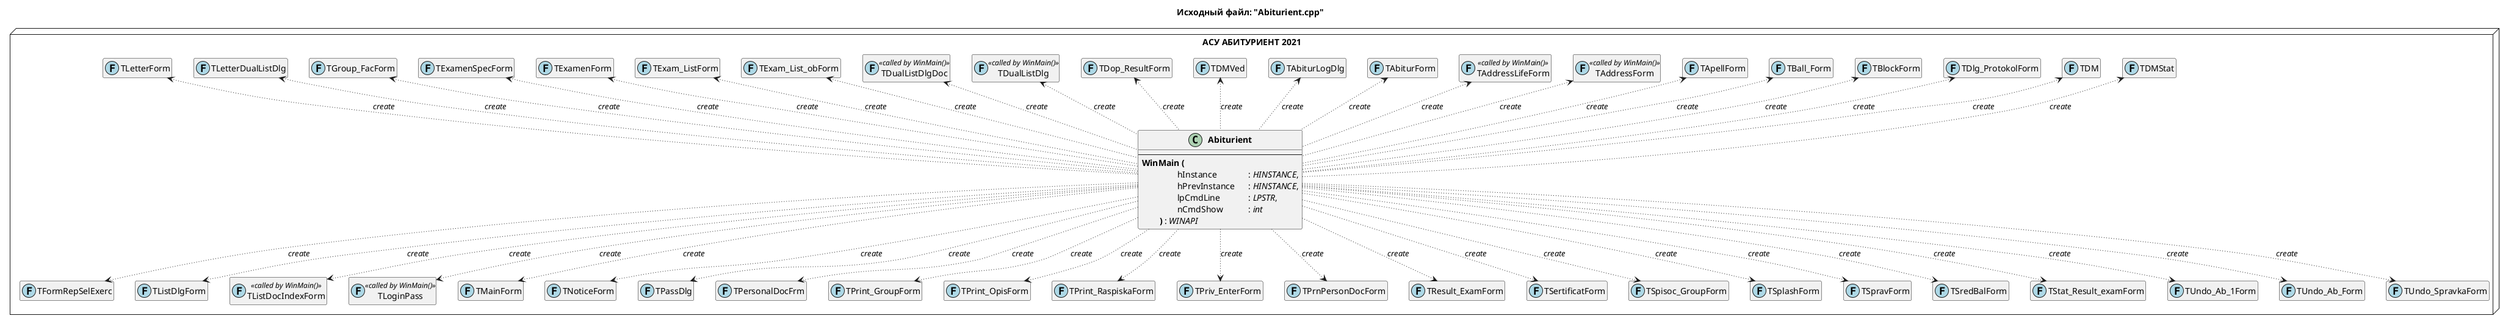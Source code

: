 @startuml Abiturient.cpp

title Исходный файл: "Abiturient.cpp"

package "АСУ АБИТУРИЕНТ 2021" <<Node>> {
    class "<b>Abiturient</b>" {
        '  ..(NO FIELDS)..
        --
        <b>WinMain (</b>
                \t\thInstance \t\t: <i>HINSTANCE</i>,
                \t\thPrevInstance \t: <i>HINSTANCE</i>,
                \t\tlpCmdLine \t\t: <i>LPSTR</i>,
                \t\tnCmdShow \t\t: <i>int</i>
            \t<b>)</b> : <i>WINAPI</i>
    }

    class TAbiturForm           <<F, Lightblue>>
    class TAbiturLogDlg         <<F, Lightblue>>
    class TAddressForm          <<F, Lightblue, called by WinMain()>>
    class TAddressLifeForm      <<F, Lightblue, called by WinMain()>>
    class TApellForm            <<F, Lightblue>>
    class TBall_Form            <<F, Lightblue>>
    class TBlockForm            <<F, Lightblue>>
    class TDlg_ProtokolForm     <<F, Lightblue>>
    class TDM                   <<F, Lightblue>>
    class TDMStat               <<F, Lightblue>>
    class TDMVed                <<F, Lightblue>>
    class TDop_ResultForm       <<F, Lightblue>>
    class TDualListDlg          <<F, Lightblue, called by WinMain()>>
    class TDualListDlgDoc       <<F, Lightblue, called by WinMain()>>
    class TExam_List_obForm     <<F, Lightblue>>
    class TExam_ListForm        <<F, Lightblue>>
    class TExamenForm           <<F, Lightblue>>
    class TExamenSpecForm       <<F, Lightblue>>
    class TFormRepSelExerc      <<F, Lightblue>>
    class TGroup_FacForm        <<F, Lightblue>>
    class TLetterDualListDlg    <<F, Lightblue>>
    class TLetterForm           <<F, Lightblue>>
    class TListDlgForm          <<F, Lightblue>>
    class TListDocIndexForm     <<F, Lightblue, called by WinMain()>>
    class TLoginPass            <<F, Lightblue, called by WinMain()>>
    class TMainForm             <<F, Lightblue>>
    class TNoticeForm           <<F, Lightblue>>
    class TPassDlg              <<F, Lightblue>>
    class TPersonalDocFrm       <<F, Lightblue>>
    class TPrint_GroupForm      <<F, Lightblue>>
    class TPrint_OpisForm       <<F, Lightblue>>
    class TPrint_RaspiskaForm   <<F, Lightblue>>
    class TPriv_EnterForm       <<F, Lightblue>>
    class TPrnPersonDocForm     <<F, Lightblue>>
    class TResult_ExamForm      <<F, Lightblue>>
    class TSertificatForm       <<F, Lightblue>>
    class TSpisoc_GroupForm     <<F, Lightblue>>
    class TSplashForm           <<F, Lightblue>>
    class TSpravForm            <<F, Lightblue>>
    class TSredBalForm          <<F, Lightblue>>
    class TStat_Result_examForm <<F, Lightblue>>
    class TUndo_Ab_1Form        <<F, Lightblue>>
    class TUndo_Ab_Form         <<F, Lightblue>>
    class TUndo_SpravkaForm     <<F, Lightblue>>

    hide TAbiturForm           members
    hide TAbiturLogDlg         members
    hide TAddressForm          members
    hide TAddressLifeForm      members
    hide TApellForm            members
    hide TBall_Form            members
    hide TBlockForm            members
    hide TDlg_ProtokolForm     members
    hide TDM                   members
    hide TDMStat               members
    hide TDMVed                members
    hide TDop_ResultForm       members
    hide TDualListDlg          members
    hide TDualListDlgDoc       members
    hide TExam_List_obForm     members
    hide TExam_ListForm        members
    hide TExamenForm           members
    hide TExamenSpecForm       members
    hide TFormRepSelExerc      members
    hide TGroup_FacForm        members
    hide TLetterDualListDlg    members
    hide TLetterForm           members
    hide TListDlgForm          members
    hide TListDocIndexForm     members
    hide TLoginPass            members
    hide TMainForm             members
    hide TNoticeForm           members
    hide TPassDlg              members
    hide TPersonalDocFrm       members
    hide TPrint_GroupForm      members
    hide TPrint_OpisForm       members
    hide TPrint_RaspiskaForm   members
    hide TPriv_EnterForm       members
    hide TPrnPersonDocForm     members
    hide TResult_ExamForm      members
    hide TSertificatForm       members
    hide TSpisoc_GroupForm     members
    hide TSplashForm           members
    hide TSpravForm            members
    hide TSredBalForm          members
    hide TStat_Result_examForm members
    hide TUndo_Ab_1Form        members
    hide TUndo_Ab_Form         members
    hide TUndo_SpravkaForm     members
}


"<b>Abiturient</b>" -up[dotted]->   TAbiturLogDlg         : <i>create</i>
"<b>Abiturient</b>" -up[dotted]->   TAbiturForm           : <i>create</i>
"<b>Abiturient</b>" -up[dotted]->   TAddressLifeForm      : <i>create</i>
"<b>Abiturient</b>" -up[dotted]->   TAddressForm          : <i>create</i>
"<b>Abiturient</b>" -up[dotted]->   TApellForm            : <i>create</i>
"<b>Abiturient</b>" -up[dotted]->   TBall_Form            : <i>create</i>
"<b>Abiturient</b>" -up[dotted]->   TBlockForm            : <i>create</i>
"<b>Abiturient</b>" -up[dotted]->   TDlg_ProtokolForm     : <i>create</i>
"<b>Abiturient</b>" -up[dotted]->   TDM                   : <i>create</i>
"<b>Abiturient</b>" -up[dotted]->   TDMStat               : <i>create</i>

TDMVed              <-[dotted]-     "<b>Abiturient</b>"   : <i>create</i>
TDop_ResultForm     <-[dotted]-     "<b>Abiturient</b>"   : <i>create</i>
TDualListDlg        <-[dotted]-     "<b>Abiturient</b>"   : <i>create</i>
TDualListDlgDoc     <-[dotted]-     "<b>Abiturient</b>"   : <i>create</i>
TExam_List_obForm   <-[dotted]-     "<b>Abiturient</b>"   : <i>create</i>
TExam_ListForm      <-[dotted]-     "<b>Abiturient</b>"   : <i>create</i>
TExamenSpecForm     <-[dotted]-     "<b>Abiturient</b>"   : <i>create</i>
TExamenForm         <-[dotted]-     "<b>Abiturient</b>"   : <i>create</i>
TGroup_FacForm      <-[dotted]-     "<b>Abiturient</b>"   : <i>create</i>
TLetterDualListDlg  <-[dotted]-     "<b>Abiturient</b>"   : <i>create</i>
TLetterForm         <-[dotted]-     "<b>Abiturient</b>"   : <i>create</i>

"<b>Abiturient</b>" -[dotted]->     TListDlgForm          : <i>create</i>
"<b>Abiturient</b>" -[dotted]->     TListDocIndexForm     : <i>create</i>
"<b>Abiturient</b>" -[dotted]->     TLoginPass            : <i>create</i>
"<b>Abiturient</b>" -[dotted]->     TMainForm             : <i>create</i>
"<b>Abiturient</b>" -[dotted]->     TNoticeForm           : <i>create</i>
"<b>Abiturient</b>" -[dotted]->     TPassDlg              : <i>create</i>
"<b>Abiturient</b>" -[dotted]->     TPersonalDocFrm       : <i>create</i>
"<b>Abiturient</b>" -[dotted]->     TPrint_GroupForm      : <i>create</i>
"<b>Abiturient</b>" -[dotted]->     TPrint_OpisForm       : <i>create</i>
"<b>Abiturient</b>" -[dotted]->     TPrint_RaspiskaForm   : <i>create</i>
"<b>Abiturient</b>" -[dotted]->     TPriv_EnterForm       : <i>create</i>

"<b>Abiturient</b>" -down[dotted]-> TPrnPersonDocForm     : <i>create</i>
"<b>Abiturient</b>" -down[dotted]-> TFormRepSelExerc      : <i>create</i>
"<b>Abiturient</b>" -down[dotted]-> TResult_ExamForm      : <i>create</i>
"<b>Abiturient</b>" -down[dotted]-> TSertificatForm       : <i>create</i>
"<b>Abiturient</b>" -down[dotted]-> TSpisoc_GroupForm     : <i>create</i>
"<b>Abiturient</b>" -down[dotted]-> TSplashForm           : <i>create</i>
"<b>Abiturient</b>" -down[dotted]-> TSpravForm            : <i>create</i>
"<b>Abiturient</b>" -down[dotted]-> TSredBalForm          : <i>create</i>
"<b>Abiturient</b>" -down[dotted]-> TStat_Result_examForm : <i>create</i>
"<b>Abiturient</b>" -down[dotted]-> TUndo_Ab_1Form        : <i>create</i>
"<b>Abiturient</b>" -down[dotted]-> TUndo_Ab_Form         : <i>create</i>
"<b>Abiturient</b>" -down[dotted]-> TUndo_SpravkaForm     : <i>create</i>

@enduml